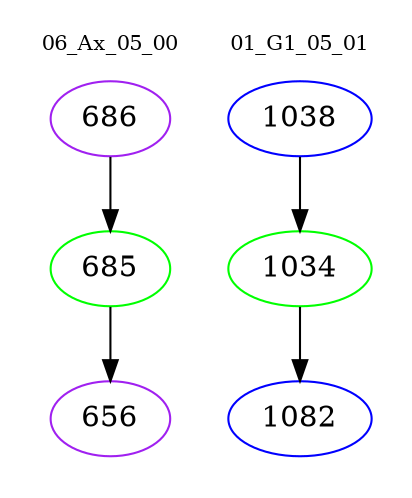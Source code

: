 digraph{
subgraph cluster_0 {
color = white
label = "06_Ax_05_00";
fontsize=10;
T0_686 [label="686", color="purple"]
T0_686 -> T0_685 [color="black"]
T0_685 [label="685", color="green"]
T0_685 -> T0_656 [color="black"]
T0_656 [label="656", color="purple"]
}
subgraph cluster_1 {
color = white
label = "01_G1_05_01";
fontsize=10;
T1_1038 [label="1038", color="blue"]
T1_1038 -> T1_1034 [color="black"]
T1_1034 [label="1034", color="green"]
T1_1034 -> T1_1082 [color="black"]
T1_1082 [label="1082", color="blue"]
}
}
